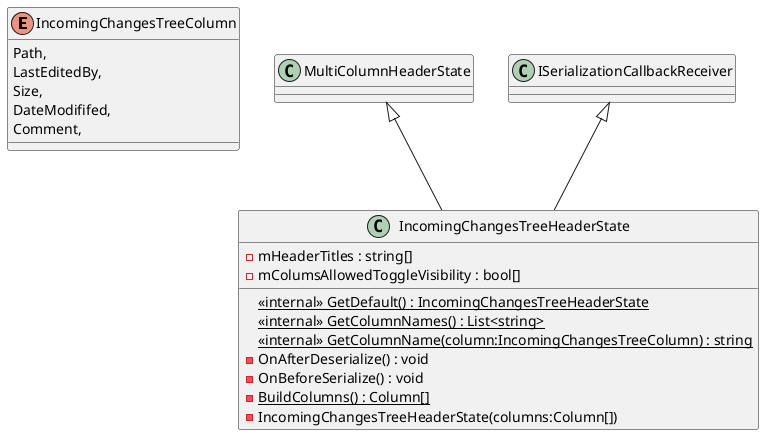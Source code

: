 @startuml
enum IncomingChangesTreeColumn {
    Path,
    LastEditedBy,
    Size,
    DateModififed,
    Comment,
}
class IncomingChangesTreeHeaderState {
    <<internal>> {static} GetDefault() : IncomingChangesTreeHeaderState
    <<internal>> {static} GetColumnNames() : List<string>
    <<internal>> {static} GetColumnName(column:IncomingChangesTreeColumn) : string
    - OnAfterDeserialize() : void
    - OnBeforeSerialize() : void
    {static} - BuildColumns() : Column[]
    - IncomingChangesTreeHeaderState(columns:Column[])
    - mHeaderTitles : string[]
    - mColumsAllowedToggleVisibility : bool[]
}
MultiColumnHeaderState <|-- IncomingChangesTreeHeaderState
ISerializationCallbackReceiver <|-- IncomingChangesTreeHeaderState
@enduml
